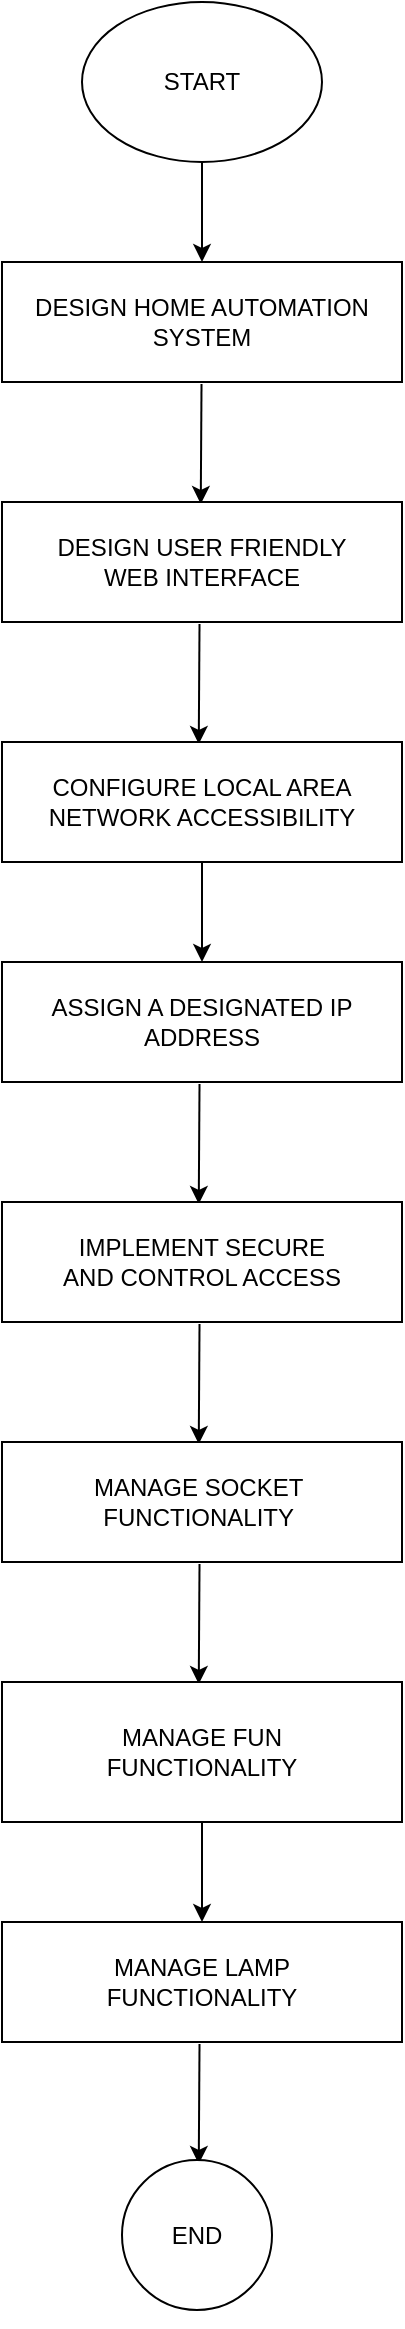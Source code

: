 <mxfile version="26.1.0">
  <diagram id="C5RBs43oDa-KdzZeNtuy" name="Page-1">
    <mxGraphModel dx="1379" dy="615" grid="1" gridSize="10" guides="1" tooltips="1" connect="1" arrows="1" fold="1" page="1" pageScale="1" pageWidth="827" pageHeight="1169" math="0" shadow="0">
      <root>
        <mxCell id="WIyWlLk6GJQsqaUBKTNV-0" />
        <mxCell id="WIyWlLk6GJQsqaUBKTNV-1" parent="WIyWlLk6GJQsqaUBKTNV-0" />
        <mxCell id="duVT5KgA2RdBnG-5FGmT-0" value="&lt;div&gt;START&lt;/div&gt;" style="ellipse;whiteSpace=wrap;html=1;" vertex="1" parent="WIyWlLk6GJQsqaUBKTNV-1">
          <mxGeometry x="160" y="5" width="120" height="80" as="geometry" />
        </mxCell>
        <mxCell id="duVT5KgA2RdBnG-5FGmT-2" value="&lt;div&gt;DESIGN HOME AUTOMATION&lt;/div&gt;&lt;div&gt;SYSTEM&lt;br&gt;&lt;/div&gt;" style="rounded=0;whiteSpace=wrap;html=1;" vertex="1" parent="WIyWlLk6GJQsqaUBKTNV-1">
          <mxGeometry x="120" y="135" width="200" height="60" as="geometry" />
        </mxCell>
        <mxCell id="duVT5KgA2RdBnG-5FGmT-4" value="" style="endArrow=classic;html=1;rounded=0;" edge="1" parent="WIyWlLk6GJQsqaUBKTNV-1">
          <mxGeometry width="50" height="50" relative="1" as="geometry">
            <mxPoint x="219.76" y="196" as="sourcePoint" />
            <mxPoint x="219.38" y="256" as="targetPoint" />
          </mxGeometry>
        </mxCell>
        <mxCell id="duVT5KgA2RdBnG-5FGmT-5" value="&lt;div&gt;DESIGN USER FRIENDLY&lt;/div&gt;&lt;div&gt;WEB INTERFACE&lt;br&gt;&lt;/div&gt;" style="rounded=0;whiteSpace=wrap;html=1;" vertex="1" parent="WIyWlLk6GJQsqaUBKTNV-1">
          <mxGeometry x="120" y="255" width="200" height="60" as="geometry" />
        </mxCell>
        <mxCell id="duVT5KgA2RdBnG-5FGmT-6" value="" style="endArrow=classic;html=1;rounded=0;" edge="1" parent="WIyWlLk6GJQsqaUBKTNV-1">
          <mxGeometry width="50" height="50" relative="1" as="geometry">
            <mxPoint x="218.76" y="316" as="sourcePoint" />
            <mxPoint x="218.38" y="376" as="targetPoint" />
          </mxGeometry>
        </mxCell>
        <mxCell id="duVT5KgA2RdBnG-5FGmT-24" value="" style="edgeStyle=orthogonalEdgeStyle;rounded=0;orthogonalLoop=1;jettySize=auto;html=1;" edge="1" parent="WIyWlLk6GJQsqaUBKTNV-1" source="duVT5KgA2RdBnG-5FGmT-9" target="duVT5KgA2RdBnG-5FGmT-11">
          <mxGeometry relative="1" as="geometry" />
        </mxCell>
        <mxCell id="duVT5KgA2RdBnG-5FGmT-9" value="&lt;div&gt;CONFIGURE LOCAL AREA &lt;br&gt;&lt;/div&gt;&lt;div&gt;NETWORK ACCESSIBILITY&lt;/div&gt;" style="rounded=0;whiteSpace=wrap;html=1;" vertex="1" parent="WIyWlLk6GJQsqaUBKTNV-1">
          <mxGeometry x="120" y="375" width="200" height="60" as="geometry" />
        </mxCell>
        <mxCell id="duVT5KgA2RdBnG-5FGmT-11" value="&lt;div&gt;ASSIGN A DESIGNATED IP&lt;/div&gt;&lt;div&gt;ADDRESS&lt;br&gt;&lt;/div&gt;" style="rounded=0;whiteSpace=wrap;html=1;" vertex="1" parent="WIyWlLk6GJQsqaUBKTNV-1">
          <mxGeometry x="120" y="485" width="200" height="60" as="geometry" />
        </mxCell>
        <mxCell id="duVT5KgA2RdBnG-5FGmT-12" value="" style="endArrow=classic;html=1;rounded=0;" edge="1" parent="WIyWlLk6GJQsqaUBKTNV-1">
          <mxGeometry width="50" height="50" relative="1" as="geometry">
            <mxPoint x="218.76" y="546" as="sourcePoint" />
            <mxPoint x="218.38" y="606" as="targetPoint" />
          </mxGeometry>
        </mxCell>
        <mxCell id="duVT5KgA2RdBnG-5FGmT-13" value="&lt;div&gt;IMPLEMENT SECURE&lt;/div&gt;&lt;div&gt;AND CONTROL ACCESS&lt;br&gt;&lt;/div&gt;" style="rounded=0;whiteSpace=wrap;html=1;" vertex="1" parent="WIyWlLk6GJQsqaUBKTNV-1">
          <mxGeometry x="120" y="605" width="200" height="60" as="geometry" />
        </mxCell>
        <mxCell id="duVT5KgA2RdBnG-5FGmT-14" value="" style="endArrow=classic;html=1;rounded=0;" edge="1" parent="WIyWlLk6GJQsqaUBKTNV-1">
          <mxGeometry width="50" height="50" relative="1" as="geometry">
            <mxPoint x="218.76" y="666" as="sourcePoint" />
            <mxPoint x="218.38" y="726" as="targetPoint" />
          </mxGeometry>
        </mxCell>
        <mxCell id="duVT5KgA2RdBnG-5FGmT-15" value="&lt;div&gt;MANAGE SOCKET&amp;nbsp;&lt;/div&gt;&lt;div&gt;FUNCTIONALITY&amp;nbsp; &lt;/div&gt;" style="rounded=0;whiteSpace=wrap;html=1;" vertex="1" parent="WIyWlLk6GJQsqaUBKTNV-1">
          <mxGeometry x="120" y="725" width="200" height="60" as="geometry" />
        </mxCell>
        <mxCell id="duVT5KgA2RdBnG-5FGmT-16" value="" style="endArrow=classic;html=1;rounded=0;" edge="1" parent="WIyWlLk6GJQsqaUBKTNV-1">
          <mxGeometry width="50" height="50" relative="1" as="geometry">
            <mxPoint x="218.76" y="786" as="sourcePoint" />
            <mxPoint x="218.38" y="846" as="targetPoint" />
          </mxGeometry>
        </mxCell>
        <mxCell id="duVT5KgA2RdBnG-5FGmT-26" style="edgeStyle=orthogonalEdgeStyle;rounded=0;orthogonalLoop=1;jettySize=auto;html=1;exitX=0.5;exitY=1;exitDx=0;exitDy=0;entryX=0.5;entryY=0;entryDx=0;entryDy=0;" edge="1" parent="WIyWlLk6GJQsqaUBKTNV-1" source="duVT5KgA2RdBnG-5FGmT-17" target="duVT5KgA2RdBnG-5FGmT-19">
          <mxGeometry relative="1" as="geometry">
            <mxPoint x="219.667" y="925" as="targetPoint" />
          </mxGeometry>
        </mxCell>
        <mxCell id="duVT5KgA2RdBnG-5FGmT-17" value="&lt;div&gt;MANAGE FUN &lt;br&gt;&lt;/div&gt;&lt;div&gt;FUNCTIONALITY&lt;br&gt;&lt;/div&gt;" style="rounded=0;whiteSpace=wrap;html=1;" vertex="1" parent="WIyWlLk6GJQsqaUBKTNV-1">
          <mxGeometry x="120" y="845" width="200" height="70" as="geometry" />
        </mxCell>
        <mxCell id="duVT5KgA2RdBnG-5FGmT-19" value="&lt;div&gt;MANAGE LAMP &lt;br&gt;&lt;/div&gt;&lt;div&gt;FUNCTIONALITY&lt;br&gt;&lt;/div&gt;" style="rounded=0;whiteSpace=wrap;html=1;" vertex="1" parent="WIyWlLk6GJQsqaUBKTNV-1">
          <mxGeometry x="120" y="965" width="200" height="60" as="geometry" />
        </mxCell>
        <mxCell id="duVT5KgA2RdBnG-5FGmT-20" value="" style="endArrow=classic;html=1;rounded=0;" edge="1" parent="WIyWlLk6GJQsqaUBKTNV-1">
          <mxGeometry width="50" height="50" relative="1" as="geometry">
            <mxPoint x="218.76" y="1026" as="sourcePoint" />
            <mxPoint x="218.38" y="1086" as="targetPoint" />
          </mxGeometry>
        </mxCell>
        <mxCell id="duVT5KgA2RdBnG-5FGmT-23" value="" style="endArrow=classic;html=1;rounded=0;entryX=0.5;entryY=0;entryDx=0;entryDy=0;exitX=0.5;exitY=1;exitDx=0;exitDy=0;" edge="1" parent="WIyWlLk6GJQsqaUBKTNV-1" source="duVT5KgA2RdBnG-5FGmT-0" target="duVT5KgA2RdBnG-5FGmT-2">
          <mxGeometry width="50" height="50" relative="1" as="geometry">
            <mxPoint x="195" y="106" as="sourcePoint" />
            <mxPoint x="245" y="95" as="targetPoint" />
          </mxGeometry>
        </mxCell>
        <mxCell id="duVT5KgA2RdBnG-5FGmT-30" value="END" style="ellipse;whiteSpace=wrap;html=1;aspect=fixed;" vertex="1" parent="WIyWlLk6GJQsqaUBKTNV-1">
          <mxGeometry x="180" y="1084" width="75" height="75" as="geometry" />
        </mxCell>
        <mxCell id="duVT5KgA2RdBnG-5FGmT-31" style="edgeStyle=orthogonalEdgeStyle;rounded=0;orthogonalLoop=1;jettySize=auto;html=1;exitX=0.5;exitY=1;exitDx=0;exitDy=0;" edge="1" parent="WIyWlLk6GJQsqaUBKTNV-1" source="duVT5KgA2RdBnG-5FGmT-30" target="duVT5KgA2RdBnG-5FGmT-30">
          <mxGeometry relative="1" as="geometry" />
        </mxCell>
      </root>
    </mxGraphModel>
  </diagram>
</mxfile>
